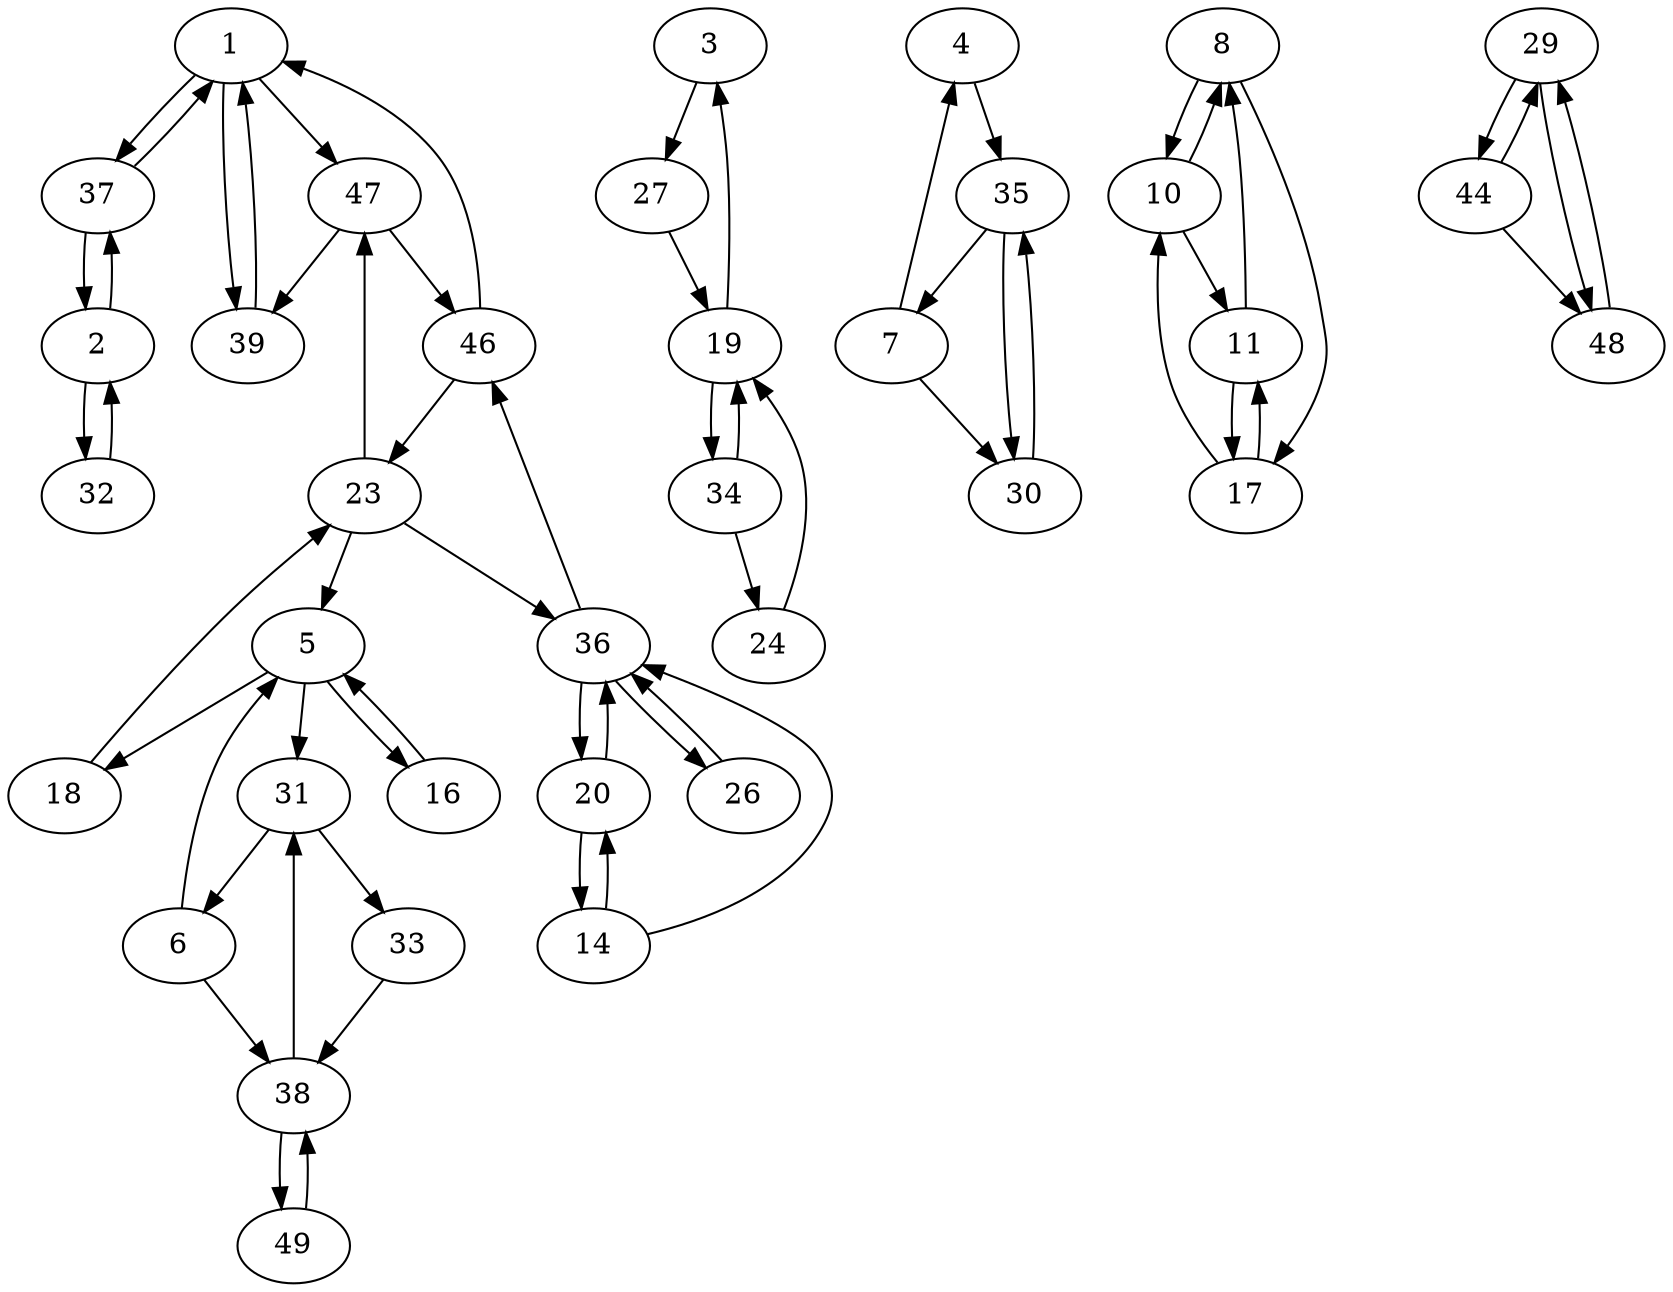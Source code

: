 digraph G {
  1 -> 37;
  1 -> 39;
  1 -> 47;
  2 -> 32;
  2 -> 37;
  3 -> 27;
  4 -> 35;
  5 -> 16;
  5 -> 18;
  5 -> 31;
  6 -> 5;
  6 -> 38;
  7 -> 4;
  7 -> 30;
  8 -> 10;
  8 -> 17;
  10 -> 8;
  10 -> 11;
  11 -> 8;
  11 -> 17;
  14 -> 20;
  14 -> 36;
  16 -> 5;
  17 -> 10;
  17 -> 11;
  18 -> 23;
  19 -> 3;
  19 -> 34;
  20 -> 14;
  20 -> 36;
  23 -> 5;
  23 -> 36;
  23 -> 47;
  24 -> 19;
  26 -> 36;
  27 -> 19;
  29 -> 44;
  29 -> 48;
  30 -> 35;
  31 -> 6;
  31 -> 33;
  32 -> 2;
  33 -> 38;
  34 -> 19;
  34 -> 24;
  35 -> 7;
  35 -> 30;
  36 -> 20;
  36 -> 26;
  36 -> 46;
  37 -> 1;
  37 -> 2;
  38 -> 31;
  38 -> 49;
  39 -> 1;
  44 -> 29;
  44 -> 48;
  46 -> 1;
  46 -> 23;
  47 -> 39;
  47 -> 46;
  48 -> 29;
  49 -> 38;
}